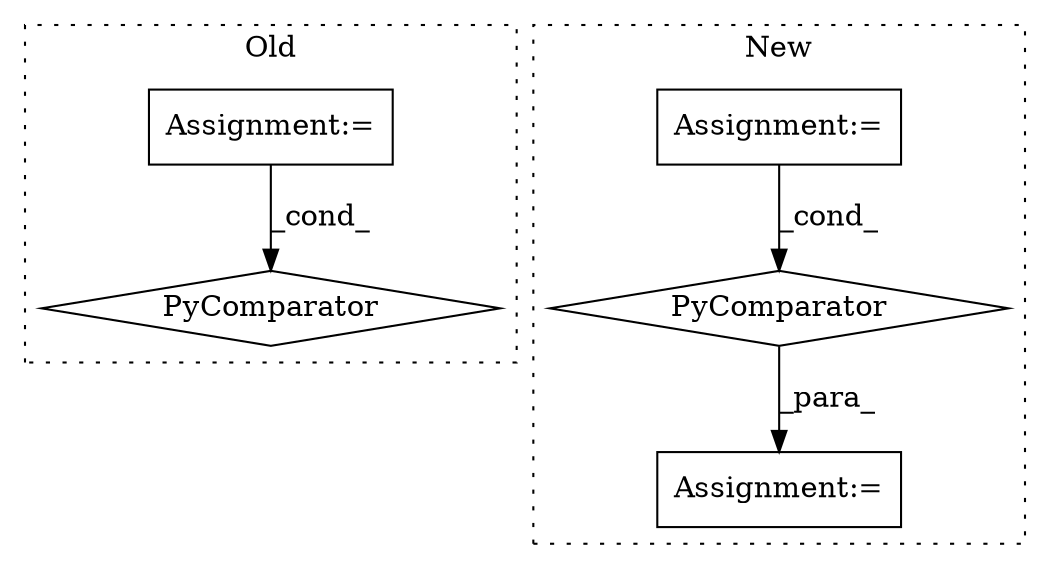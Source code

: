 digraph G {
subgraph cluster0 {
1 [label="PyComparator" a="113" s="3968" l="58" shape="diamond"];
5 [label="Assignment:=" a="7" s="3968" l="58" shape="box"];
label = "Old";
style="dotted";
}
subgraph cluster1 {
2 [label="PyComparator" a="113" s="4041" l="40" shape="diamond"];
3 [label="Assignment:=" a="7" s="4041" l="40" shape="box"];
4 [label="Assignment:=" a="7" s="3931" l="14" shape="box"];
label = "New";
style="dotted";
}
2 -> 4 [label="_para_"];
3 -> 2 [label="_cond_"];
5 -> 1 [label="_cond_"];
}